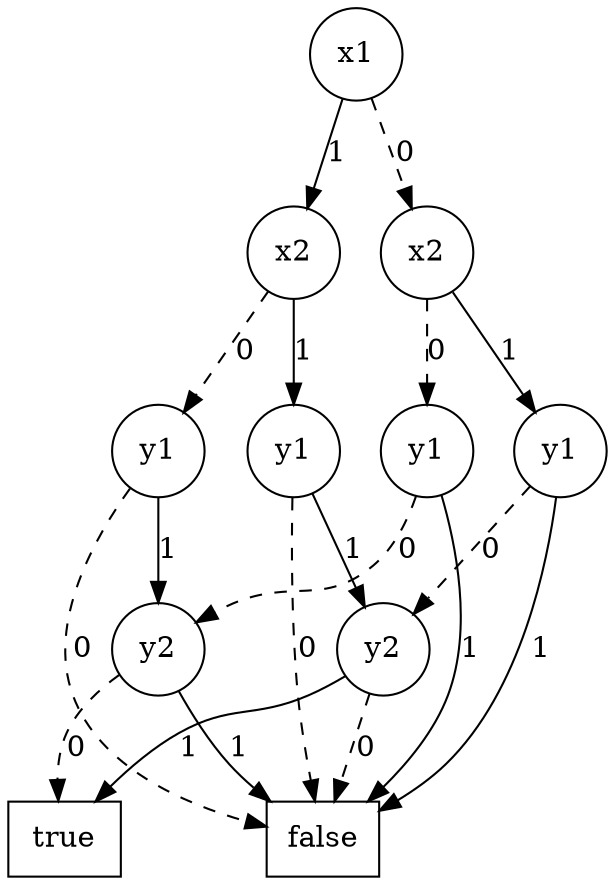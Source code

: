 digraph G {
fontsize = 12;
center = true;
ratio=auto;
Node764509938 [label=true, shape=box]
Node387880078 [label=y1, shape=circle]
Node1267672846 [label=y1, shape=circle]
Node422264875 [label=y2, shape=circle]
Node2000065298 [label=x2, shape=circle]
Node402154782 [label=y1, shape=circle]
Node1228680666 [label=x1, shape=circle]
Node116479256 [label=false, shape=box]
Node1957852713 [label=y2, shape=circle]
Node1157081274 [label=y1, shape=circle]
Node306368366 [label=x2, shape=circle]
Node387880078->Node116479256 [label=0, style=dashed]
Node387880078->Node422264875 [label=1, style=solid]
Node1267672846->Node1957852713 [label=0, style=dashed]
Node1267672846->Node116479256 [label=1, style=solid]
Node422264875->Node116479256 [label=0, style=dashed]
Node422264875->Node764509938 [label=1, style=solid]
Node2000065298->Node1267672846 [label=0, style=dashed]
Node2000065298->Node402154782 [label=1, style=solid]
Node402154782->Node422264875 [label=0, style=dashed]
Node402154782->Node116479256 [label=1, style=solid]
Node1228680666->Node2000065298 [label=0, style=dashed]
Node1228680666->Node306368366 [label=1, style=solid]
Node1957852713->Node764509938 [label=0, style=dashed]
Node1957852713->Node116479256 [label=1, style=solid]
Node1157081274->Node116479256 [label=0, style=dashed]
Node1157081274->Node1957852713 [label=1, style=solid]
Node306368366->Node1157081274 [label=0, style=dashed]
Node306368366->Node387880078 [label=1, style=solid]
}
